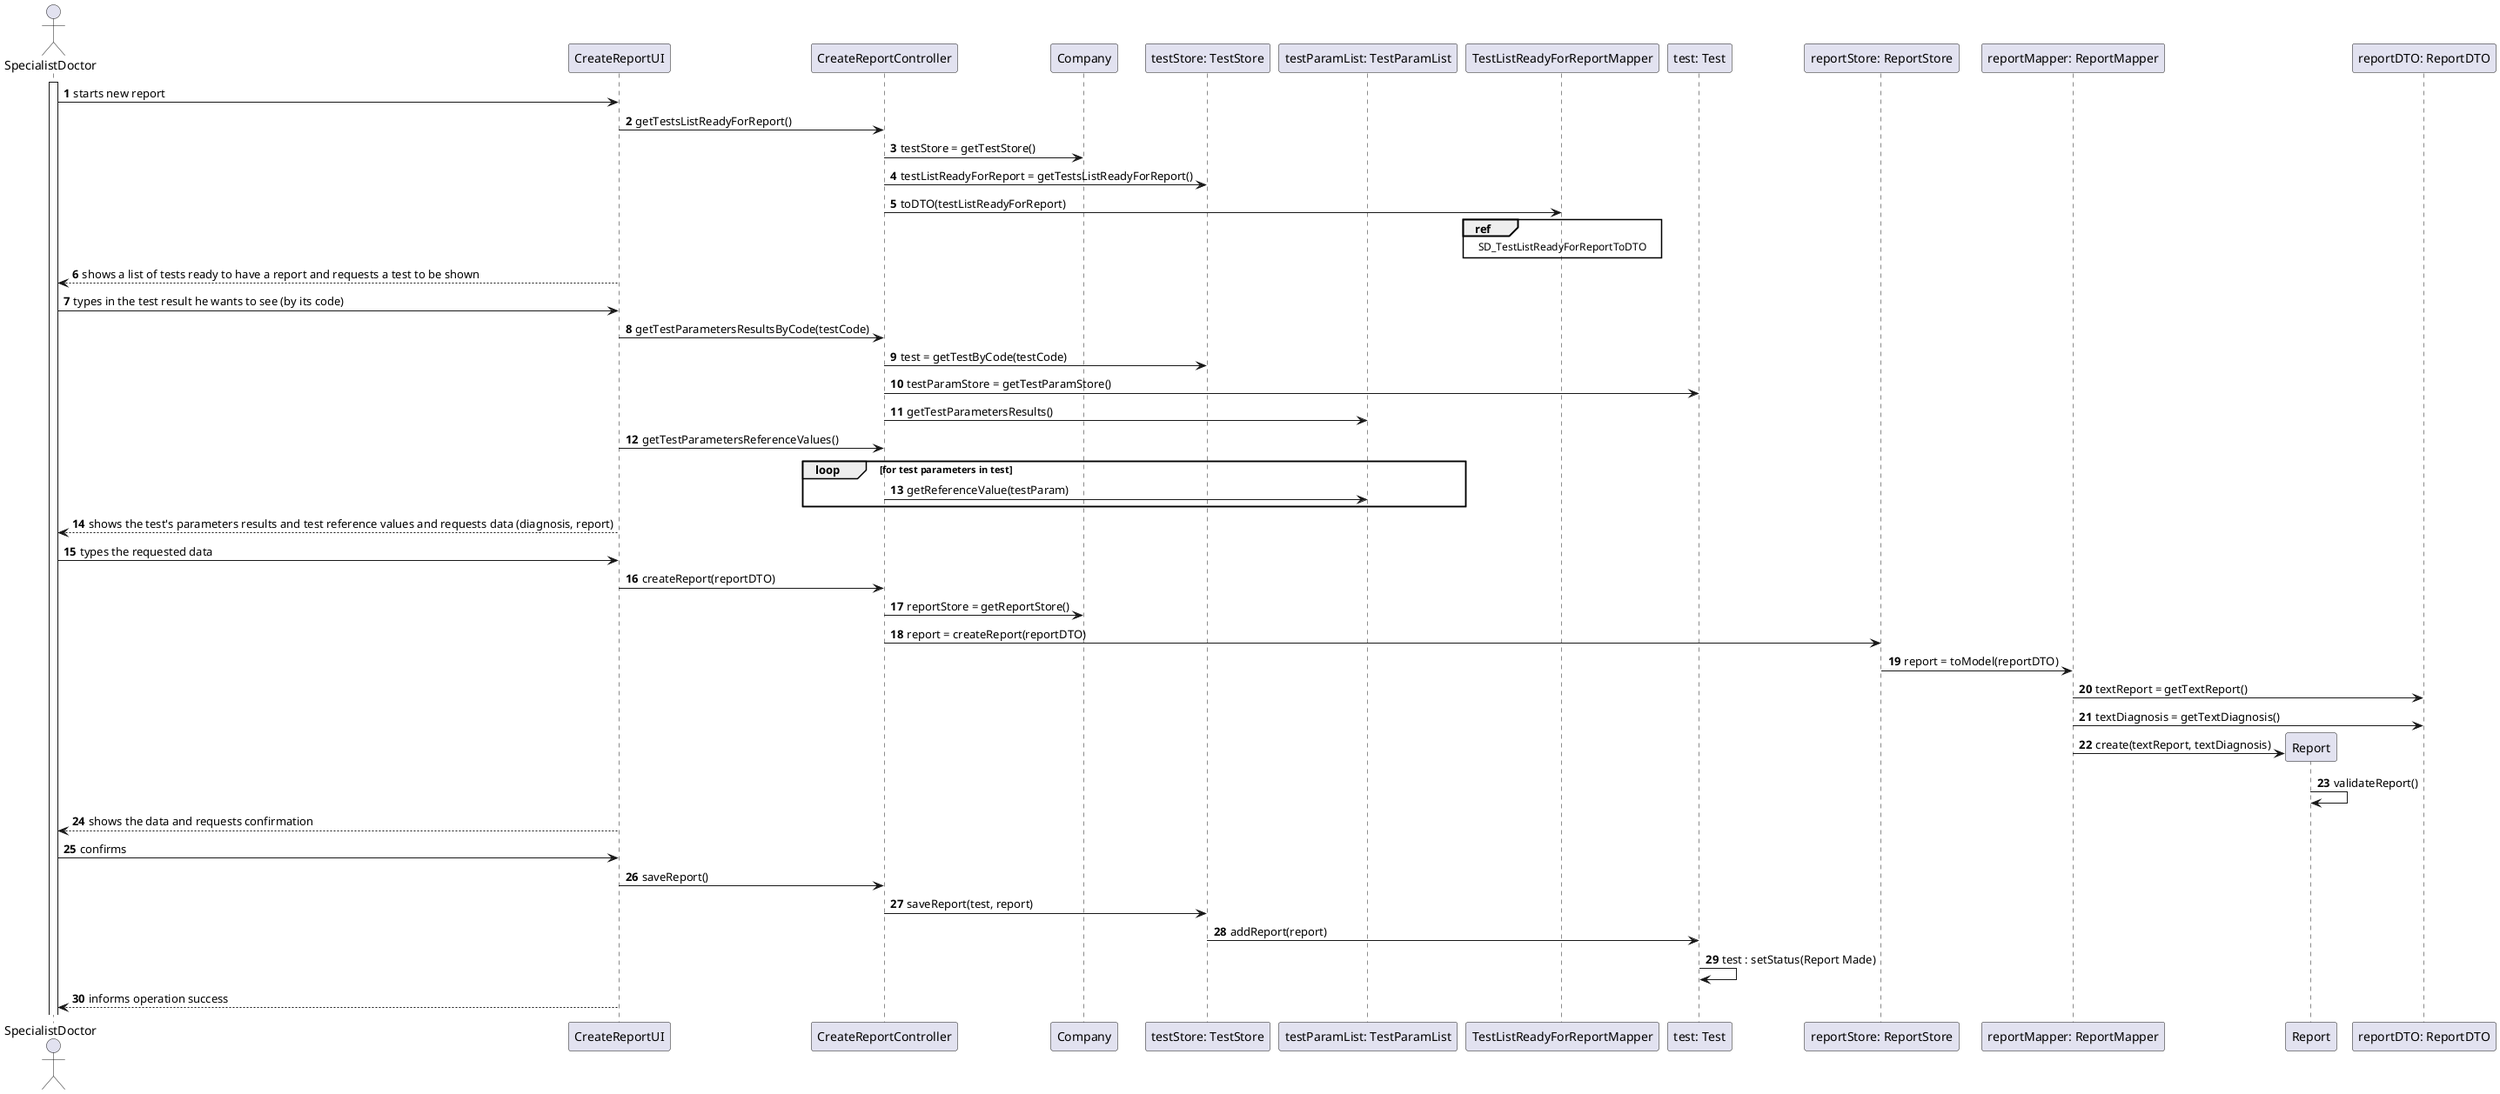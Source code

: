 @startuml

autonumber

actor SpecialistDoctor as sd
participant CreateReportUI as crUI
participant CreateReportController as crC
participant Company as com
participant "testStore: TestStore" as ts
participant "testParamList: TestParamList" as tps
participant TestListReadyForReportMapper as tlrm
participant "test: Test" as t
participant "reportStore: ReportStore" as rs
participant "reportMapper: ReportMapper" as rm
participant Report as rep
participant "reportDTO: ReportDTO" as rdto




activate sd
sd -> crUI: starts new report
crUI -> crC: getTestsListReadyForReport()
crC -> com: testStore = getTestStore()
crC -> ts: testListReadyForReport = getTestsListReadyForReport()
crC -> tlrm: toDTO(testListReadyForReport)
ref over tlrm : SD_TestListReadyForReportToDTO
crUI -[dashed]> sd: shows a list of tests ready to have a report and requests a test to be shown
deactivate crUI

sd -> crUI: types in the test result he wants to see (by its code)
crUI -> crC: getTestParametersResultsByCode(testCode)
crC -> ts: test = getTestByCode(testCode)
crC -> t: testParamStore = getTestParamStore()
crC -> tps: getTestParametersResults()
crUI -> crC: getTestParametersReferenceValues()
loop for test parameters in test
crC -> tps: getReferenceValue(testParam)
end loop

crUI -[dashed]> sd: shows the test's parameters results and test reference values and requests data (diagnosis, report)
deactivate crUI
sd -> crUI: types the requested data
crUI -> crC: createReport(reportDTO)
crC -> com: reportStore = getReportStore()
crC -> rs: report = createReport(reportDTO)
rs -> rm: report = toModel(reportDTO)
rm -> rdto: textReport = getTextReport()
rm -> rdto: textDiagnosis = getTextDiagnosis()

create rep
rm -> rep: create(textReport, textDiagnosis)
rep -> rep: validateReport()

crUI -[dashed]> sd: shows the data and requests confirmation
sd -> crUI: confirms
crUI -> crC: saveReport()
crC -> ts: saveReport(test, report)
ts -> t: addReport(report)
t -> t: test : setStatus(Report Made)


crUI -[dashed]> sd: informs operation success

@enduml